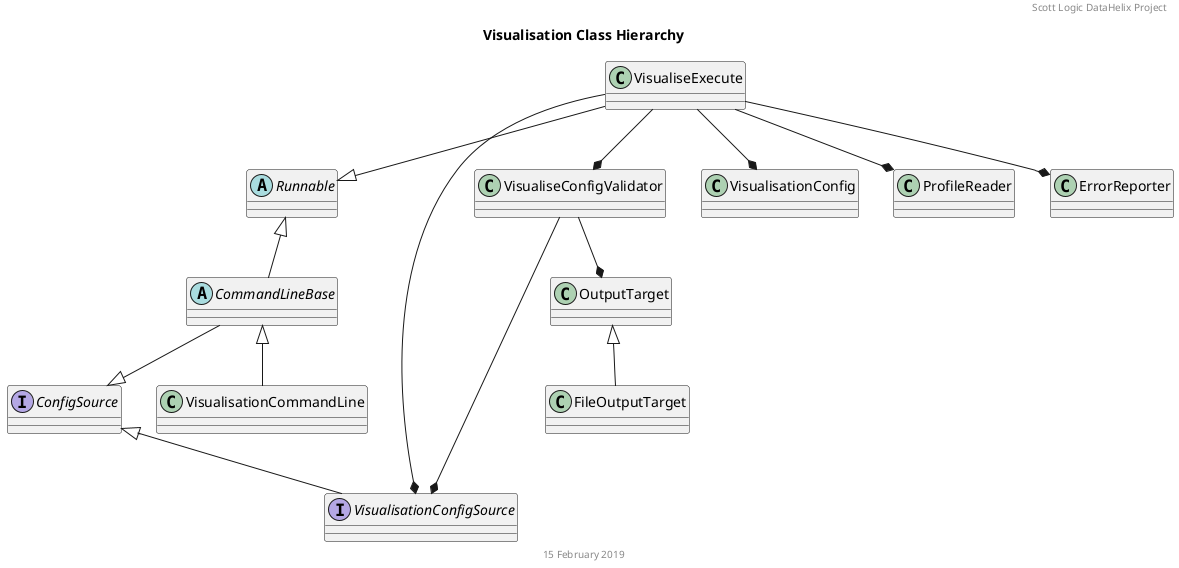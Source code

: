 @startuml

header Scott Logic DataHelix Project
footer 15 February 2019
title Visualisation Class Hierarchy

abstract CommandLineBase
abstract Runnable
abstract CommandLineBase

interface ConfigSource
interface VisualisationConfigSource

ConfigSource <|-- VisualisationConfigSource
CommandLineBase <|-- VisualisationCommandLine

CommandLineBase --|> ConfigSource
Runnable <|-- CommandLineBase

VisualiseConfigValidator --* OutputTarget
VisualiseConfigValidator --* VisualisationConfigSource

VisualiseExecute --|> Runnable
VisualiseExecute --* VisualisationConfig
VisualiseExecute --* ProfileReader
VisualiseExecute --* VisualisationConfigSource
VisualiseExecute --* VisualiseConfigValidator
VisualiseExecute --* ErrorReporter

OutputTarget <|-- FileOutputTarget

@enduml
